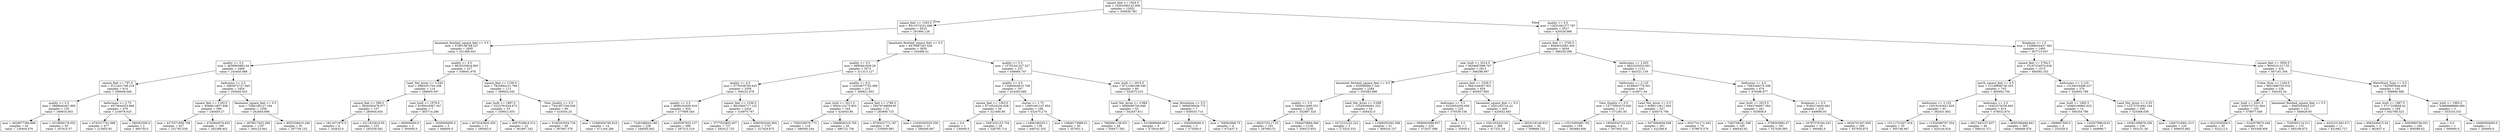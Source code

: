 digraph Tree {
node [shape=box] ;
0 [label="square_feet <= 1924.5\nmse = 14503590142.009\nsamples = 12052\nvalue = 350938.783"] ;
1 [label="square_feet <= 1355.5\nmse = 8513374231.688\nsamples = 6525\nvalue = 291994.126"] ;
0 -> 1 [labeldistance=2.5, labelangle=45, headlabel="True"] ;
2 [label="basement_finished_square_feet <= 0.5\nmse = 5780158768.237\nsamples = 2695\nvalue = 251498.043"] ;
1 -> 2 ;
3 [label="quality <= 3.5\nmse = 4638993883.04\nsamples = 2468\nvalue = 243445.988"] ;
2 -> 3 ;
4 [label="square_feet <= 797.0\nmse = 5112421708.218\nsamples = 614\nvalue = 206608.648"] ;
3 -> 4 ;
5 [label="quality <= 2.5\nmse = 3868945447.965\nsamples = 135\nvalue = 169816.563"] ;
4 -> 5 ;
6 [label="mse = 2829977384.868\nsamples = 42\nvalue = 130404.476"] ;
5 -> 6 ;
7 [label="mse = 3319856178.052\nsamples = 93\nvalue = 187615.57"] ;
5 -> 7 ;
8 [label="bathrooms <= 2.75\nmse = 4973844553.966\nsamples = 479\nvalue = 216978.025"] ;
4 -> 8 ;
9 [label="mse = 4743317701.968\nsamples = 477\nvalue = 215955.92"] ;
8 -> 9 ;
10 [label="mse = 280562500.0\nsamples = 2\nvalue = 460750.0"] ;
8 -> 10 ;
11 [label="bedrooms <= 2.5\nmse = 3883972727.945\nsamples = 1854\nvalue = 255645.625"] ;
3 -> 11 ;
12 [label="square_feet <= 1183.5\nmse = 4598612857.808\nsamples = 596\nvalue = 240450.27"] ;
11 -> 12 ;
13 [label="mse = 4275371956.708\nsamples = 427\nvalue = 231763.539"] ;
12 -> 13 ;
14 [label="mse = 4742944076.832\nsamples = 169\nvalue = 262398.402"] ;
12 -> 14 ;
15 [label="basement_square_feet <= 0.5\nmse = 3384180127.194\nsamples = 1258\nvalue = 262844.696"] ;
11 -> 15 ;
16 [label="mse = 2878617825.269\nsamples = 1167\nvalue = 260123.941"] ;
15 -> 16 ;
17 [label="mse = 8555256610.246\nsamples = 91\nvalue = 297736.132"] ;
15 -> 17 ;
18 [label="quality <= 4.5\nmse = 9818335816.903\nsamples = 227\nvalue = 339041.978"] ;
2 -> 18 ;
19 [label="Land_Net_Acres <= 0.544\nmse = 6683251704.208\nsamples = 114\nvalue = 288605.947"] ;
18 -> 19 ;
20 [label="square_feet <= 596.0\nmse = 5628395478.077\nsamples = 107\nvalue = 280944.654"] ;
19 -> 20 ;
21 [label="mse = 1811671875.0\nsamples = 4\nvalue = 162625.0"] ;
20 -> 21 ;
22 [label="mse = 5211832819.95\nsamples = 103\nvalue = 285539.592"] ;
20 -> 22 ;
23 [label="year_built <= 1979.0\nmse = 8195918367.347\nsamples = 7\nvalue = 405714.286"] ;
19 -> 23 ;
24 [label="mse = 400000000.0\nsamples = 2\nvalue = 300000.0"] ;
23 -> 24 ;
25 [label="mse = 5056000000.0\nsamples = 5\nvalue = 448000.0"] ;
23 -> 25 ;
26 [label="square_feet <= 1106.0\nmse = 7825844121.766\nsamples = 113\nvalue = 389924.345"] ;
18 -> 26 ;
27 [label="year_built <= 1987.0\nmse = 5223791624.672\nsamples = 33\nvalue = 339912.455"] ;
26 -> 27 ;
28 [label="mse = 6576343835.455\nsamples = 11\nvalue = 295943.0"] ;
27 -> 28 ;
29 [label="mse = 3097530819.512\nsamples = 22\nvalue = 361897.182"] ;
27 -> 29 ;
30 [label="View_Quality <= 0.5\nmse = 7441857256.938\nsamples = 80\nvalue = 410554.25"] ;
26 -> 30 ;
31 [label="mse = 5195203554.729\nsamples = 66\nvalue = 397697.576"] ;
30 -> 31 ;
32 [label="mse = 13580404795.918\nsamples = 14\nvalue = 471164.286"] ;
30 -> 32 ;
33 [label="basement_finished_square_feet <= 0.5\nmse = 8470687261.026\nsamples = 3830\nvalue = 320489.41"] ;
1 -> 33 ;
34 [label="quality <= 5.5\nmse = 6695661839.29\nsamples = 3573\nvalue = 311313.127"] ;
33 -> 34 ;
35 [label="quality <= 4.5\nmse = 5776538700.645\nsamples = 3358\nvalue = 306222.478"] ;
34 -> 35 ;
36 [label="quality <= 3.5\nmse = 6890250459.918\nsamples = 924\nvalue = 277909.344"] ;
35 -> 36 ;
37 [label="mse = 7228198024.186\nsamples = 228\nvalue = 248585.842"] ;
36 -> 37 ;
38 [label="mse = 6405587925.137\nsamples = 696\nvalue = 287515.319"] ;
36 -> 38 ;
39 [label="square_feet <= 1536.5\nmse = 4933905717.122\nsamples = 2434\nvalue = 316970.767"] ;
35 -> 39 ;
40 [label="mse = 3777032893.267\nsamples = 727\nvalue = 292412.725"] ;
39 -> 40 ;
41 [label="mse = 5060362045.904\nsamples = 1707\nvalue = 327429.875"] ;
39 -> 41 ;
42 [label="quality <= 6.5\nmse = 14324677752.389\nsamples = 215\nvalue = 390821.953"] ;
34 -> 42 ;
43 [label="year_built <= 2011.5\nmse = 8504110175.803\nsamples = 164\nvalue = 424043.86"] ;
42 -> 43 ;
44 [label="mse = 7050339076.773\nsamples = 119\nvalue = 396560.244"] ;
43 -> 44 ;
45 [label="mse = 5068826319.785\nsamples = 45\nvalue = 496722.756"] ;
43 -> 45 ;
46 [label="square_feet <= 1786.0\nmse = 18079748699.65\nsamples = 51\nvalue = 283990.725"] ;
42 -> 46 ;
47 [label="mse = 8756422772.187\nsamples = 36\nvalue = 235959.083"] ;
46 -> 47 ;
48 [label="mse = 21630295555.556\nsamples = 15\nvalue = 399266.667"] ;
46 -> 48 ;
49 [label="quality <= 5.5\nmse = 15702241327.527\nsamples = 257\nvalue = 448064.747"] ;
33 -> 49 ;
50 [label="quality <= 4.5\nmse = 13483004615.708\nsamples = 197\nvalue = 416203.685"] ;
49 -> 50 ;
51 [label="square_feet <= 1363.0\nmse = 6710520234.628\nsamples = 29\nvalue = 321940.69"] ;
50 -> 51 ;
52 [label="mse = 0.0\nsamples = 1\nvalue = 130000.0"] ;
51 -> 52 ;
53 [label="mse = 5587432153.704\nsamples = 28\nvalue = 328795.714"] ;
51 -> 53 ;
54 [label="stories <= 1.75\nmse = 12853491147.854\nsamples = 168\nvalue = 432475.274"] ;
50 -> 54 ;
55 [label="mse = 11808186205.2\nsamples = 138\nvalue = 448741.355"] ;
54 -> 55 ;
56 [label="mse = 10846173989.01\nsamples = 30\nvalue = 357651.3"] ;
54 -> 56 ;
57 [label="year_built <= 2015.5\nmse = 8712380196.546\nsamples = 60\nvalue = 552675.233"] ;
49 -> 57 ;
58 [label="Land_Net_Acres <= 0.984\nmse = 8480095704.946\nsamples = 53\nvalue = 542457.811"] ;
57 -> 58 ;
59 [label="mse = 7969061138.651\nsamples = 44\nvalue = 556477.591"] ;
58 -> 59 ;
60 [label="mse = 5319666666.667\nsamples = 9\nvalue = 473916.667"] ;
58 -> 60 ;
61 [label="near_firestation <= 0.5\nmse = 3696036938.775\nsamples = 7\nvalue = 630035.714"] ;
57 -> 61 ;
62 [label="mse = 2004500000.0\nsamples = 3\nvalue = 573500.0"] ;
61 -> 62 ;
63 [label="mse = 769562968.75\nsamples = 4\nvalue = 672437.5"] ;
61 -> 63 ;
64 [label="quality <= 5.5\nmse = 12631081277.787\nsamples = 5527\nvalue = 420526.966"] ;
0 -> 64 [labeldistance=2.5, labelangle=-45, headlabel="False"] ;
65 [label="square_feet <= 2700.5\nmse = 8495632683.304\nsamples = 4034\nvalue = 388258.298"] ;
64 -> 65 ;
66 [label="year_built <= 2014.5\nmse = 6634687896.767\nsamples = 2913\nvalue = 366298.997"] ;
65 -> 66 ;
67 [label="basement_finished_square_feet <= 0.5\nmse = 6350809911.342\nsamples = 2284\nvalue = 355382.688"] ;
66 -> 67 ;
68 [label="quality <= 3.5\nmse = 5938412095.551\nsamples = 2230\nvalue = 352887.324"] ;
67 -> 68 ;
69 [label="mse = 8655725117.23\nsamples = 102\nvalue = 287663.51"] ;
68 -> 69 ;
70 [label="mse = 5594479884.096\nsamples = 2128\nvalue = 356013.653"] ;
68 -> 70 ;
71 [label="Land_Net_Acres <= 0.098\nmse = 12505006061.222\nsamples = 54\nvalue = 458432.0"] ;
67 -> 71 ;
72 [label="mse = 1672222222.222\nsamples = 3\nvalue = 273333.333"] ;
71 -> 72 ;
73 [label="mse = 11008293362.368\nsamples = 51\nvalue = 469320.157"] ;
71 -> 73 ;
74 [label="square_feet <= 2328.5\nmse = 5661544457.831\nsamples = 629\nvalue = 405937.865"] ;
66 -> 74 ;
75 [label="bedrooms <= 5.5\nmse = 6332654556.656\nsamples = 225\nvalue = 370539.156"] ;
74 -> 75 ;
76 [label="mse = 5856063088.937\nsamples = 224\nvalue = 372037.098"] ;
75 -> 76 ;
77 [label="mse = 0.0\nsamples = 1\nvalue = 35000.0"] ;
75 -> 77 ;
78 [label="basement_square_feet <= 0.5\nmse = 4201243724.22\nsamples = 404\nvalue = 425652.493"] ;
74 -> 78 ;
79 [label="mse = 3301453433.54\nsamples = 368\nvalue = 417531.34"] ;
78 -> 79 ;
80 [label="mse = 5833218149.812\nsamples = 36\nvalue = 508668.722"] ;
78 -> 80 ;
81 [label="bathrooms <= 2.625\nmse = 8822205033.601\nsamples = 1121\nvalue = 445321.139"] ;
65 -> 81 ;
82 [label="bathrooms <= 2.125\nmse = 8168047776.501\nsamples = 642\nvalue = 419971.64"] ;
81 -> 82 ;
83 [label="View_Quality <= 0.5\nmse = 14773003575.926\nsamples = 115\nvalue = 371381.93"] ;
82 -> 83 ;
84 [label="mse = 13515260485.762\nsamples = 109\nvalue = 363884.606"] ;
83 -> 84 ;
85 [label="mse = 18050034722.222\nsamples = 6\nvalue = 507583.333"] ;
83 -> 85 ;
86 [label="Land_Net_Acres <= 0.5\nmse = 6099113617.004\nsamples = 527\nvalue = 430574.708"] ;
82 -> 86 ;
87 [label="mse = 5073064659.938\nsamples = 451\nvalue = 422266.8"] ;
86 -> 87 ;
88 [label="mse = 9347741171.402\nsamples = 76\nvalue = 479875.579"] ;
86 -> 88 ;
89 [label="bedrooms <= 4.5\nmse = 7683348275.298\nsamples = 479\nvalue = 479296.877"] ;
81 -> 89 ;
90 [label="year_built <= 2015.5\nmse = 5942706607.584\nsamples = 261\nvalue = 503858.9"] ;
89 -> 90 ;
91 [label="mse = 7282798161.596\nsamples = 100\nvalue = 466543.62"] ;
90 -> 91 ;
92 [label="mse = 3708305892.47\nsamples = 161\nvalue = 527036.093"] ;
90 -> 92 ;
93 [label="fireplaces <= 0.5\nmse = 8180274920.663\nsamples = 218\nvalue = 449890.05"] ;
89 -> 93 ;
94 [label="mse = 16797578164.333\nsamples = 18\nvalue = 360492.0"] ;
93 -> 94 ;
95 [label="mse = 6620701307.859\nsamples = 200\nvalue = 457935.875"] ;
93 -> 95 ;
96 [label="fireplaces <= 1.5\nmse = 13389620437.383\nsamples = 1493\nvalue = 507715.047"] ;
64 -> 96 ;
97 [label="square_feet <= 2784.5\nmse = 13167254074.628\nsamples = 1075\nvalue = 484592.333"] ;
96 -> 97 ;
98 [label="porch_square_feet <= 0.5\nmse = 12146898736.203\nsamples = 705\nvalue = 465692.704"] ;
97 -> 98 ;
99 [label="bathrooms <= 2.125\nmse = 15619105421.829\nsamples = 91\nvalue = 382431.802"] ;
98 -> 99 ;
100 [label="mse = 15111731827.916\nsamples = 30\nvalue = 305748.467"] ;
99 -> 100 ;
101 [label="mse = 11554386797.354\nsamples = 61\nvalue = 420144.918"] ;
99 -> 101 ;
102 [label="bedrooms <= 2.5\nmse = 10452576336.845\nsamples = 614\nvalue = 478032.674"] ;
98 -> 102 ;
103 [label="mse = 6017443157.837\nsamples = 49\nvalue = 588101.571"] ;
102 -> 103 ;
104 [label="mse = 9695398466.841\nsamples = 565\nvalue = 468486.876"] ;
102 -> 104 ;
105 [label="bathrooms <= 2.125\nmse = 13134016498.237\nsamples = 370\nvalue = 520603.789"] ;
97 -> 105 ;
106 [label="year_built <= 1992.5\nmse = 18468109862.025\nsamples = 14\nvalue = 394354.786"] ;
105 -> 106 ;
107 [label="mse = 1908687500.0\nsamples = 4\nvalue = 255250.0"] ;
106 -> 107 ;
108 [label="mse = 14255799618.01\nsamples = 10\nvalue = 449996.7"] ;
106 -> 108 ;
109 [label="Land_Net_Acres <= 0.35\nmse = 12272791892.164\nsamples = 356\nvalue = 525568.638"] ;
105 -> 109 ;
110 [label="mse = 10581388879.356\nsamples = 236\nvalue = 503151.39"] ;
109 -> 110 ;
111 [label="mse = 12667216951.013\nsamples = 120\nvalue = 569655.892"] ;
109 -> 111 ;
112 [label="square_feet <= 3050.5\nmse = 9050231217.55\nsamples = 418\nvalue = 567181.356"] ;
96 -> 112 ;
113 [label="Crime_Num <= 1164.5\nmse = 8851980755.018\nsamples = 226\nvalue = 540242.54"] ;
112 -> 113 ;
114 [label="year_built <= 2001.5\nmse = 6360737151.664\nsamples = 105\nvalue = 578977.048"] ;
113 -> 114 ;
115 [label="mse = 6222550056.0\nsamples = 50\nvalue = 552212.0"] ;
114 -> 115 ;
116 [label="mse = 5243078870.446\nsamples = 55\nvalue = 603308.909"] ;
114 -> 116 ;
117 [label="basement_finished_square_feet <= 0.5\nmse = 8582030443.237\nsamples = 121\nvalue = 506629.95"] ;
113 -> 117 ;
118 [label="mse = 7536365114.311\nsamples = 110\nvalue = 495106.673"] ;
117 -> 118 ;
119 [label="mse = 4432231583.471\nsamples = 11\nvalue = 621862.727"] ;
117 -> 119 ;
120 [label="Waterfront_Type <= 0.5\nmse = 7423903944.826\nsamples = 192\nvalue = 598890.589"] ;
112 -> 120 ;
121 [label="year_built <= 1987.5\nmse = 5717229858.42\nsamples = 189\nvalue = 602788.323"] ;
120 -> 121 ;
122 [label="mse = 8563446015.04\nsamples = 5\nvalue = 462937.4"] ;
121 -> 122 ;
123 [label="mse = 5093969756.051\nsamples = 184\nvalue = 606588.62"] ;
121 -> 123 ;
124 [label="year_built <= 1993.0\nmse = 53688888888.889\nsamples = 3\nvalue = 353333.333"] ;
120 -> 124 ;
125 [label="mse = 0.0\nsamples = 1\nvalue = 660000.0"] ;
124 -> 125 ;
126 [label="mse = 10000000000.0\nsamples = 2\nvalue = 200000.0"] ;
124 -> 126 ;
}